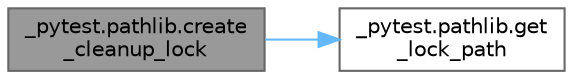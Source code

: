 digraph "_pytest.pathlib.create_cleanup_lock"
{
 // LATEX_PDF_SIZE
  bgcolor="transparent";
  edge [fontname=Helvetica,fontsize=10,labelfontname=Helvetica,labelfontsize=10];
  node [fontname=Helvetica,fontsize=10,shape=box,height=0.2,width=0.4];
  rankdir="LR";
  Node1 [id="Node000001",label="_pytest.pathlib.create\l_cleanup_lock",height=0.2,width=0.4,color="gray40", fillcolor="grey60", style="filled", fontcolor="black",tooltip=" "];
  Node1 -> Node2 [id="edge1_Node000001_Node000002",color="steelblue1",style="solid",tooltip=" "];
  Node2 [id="Node000002",label="_pytest.pathlib.get\l_lock_path",height=0.2,width=0.4,color="grey40", fillcolor="white", style="filled",URL="$namespace__pytest_1_1pathlib.html#a71cc9f2b91e8d7c2f31e80cc596fc1ad",tooltip=" "];
}
